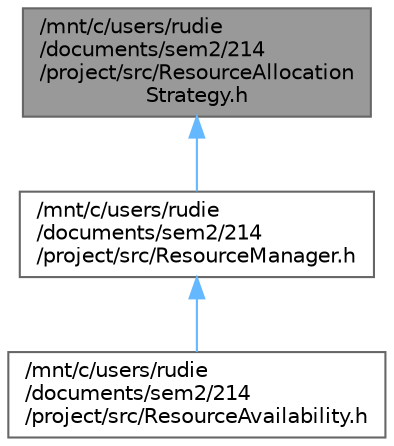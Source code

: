 digraph "/mnt/c/users/rudie/documents/sem2/214/project/src/ResourceAllocationStrategy.h"
{
 // LATEX_PDF_SIZE
  bgcolor="transparent";
  edge [fontname=Helvetica,fontsize=10,labelfontname=Helvetica,labelfontsize=10];
  node [fontname=Helvetica,fontsize=10,shape=box,height=0.2,width=0.4];
  Node1 [id="Node000001",label="/mnt/c/users/rudie\l/documents/sem2/214\l/project/src/ResourceAllocation\lStrategy.h",height=0.2,width=0.4,color="gray40", fillcolor="grey60", style="filled", fontcolor="black",tooltip="Header file for resource allocation strategy classes."];
  Node1 -> Node2 [id="edge1_Node000001_Node000002",dir="back",color="steelblue1",style="solid",tooltip=" "];
  Node2 [id="Node000002",label="/mnt/c/users/rudie\l/documents/sem2/214\l/project/src/ResourceManager.h",height=0.2,width=0.4,color="grey40", fillcolor="white", style="filled",URL="$ResourceManager_8h.html",tooltip="Header file for the ResourceManager class."];
  Node2 -> Node3 [id="edge2_Node000002_Node000003",dir="back",color="steelblue1",style="solid",tooltip=" "];
  Node3 [id="Node000003",label="/mnt/c/users/rudie\l/documents/sem2/214\l/project/src/ResourceAvailability.h",height=0.2,width=0.4,color="grey40", fillcolor="white", style="filled",URL="$ResourceAvailability_8h.html",tooltip="Header file for the ResourceAvailability class."];
}
